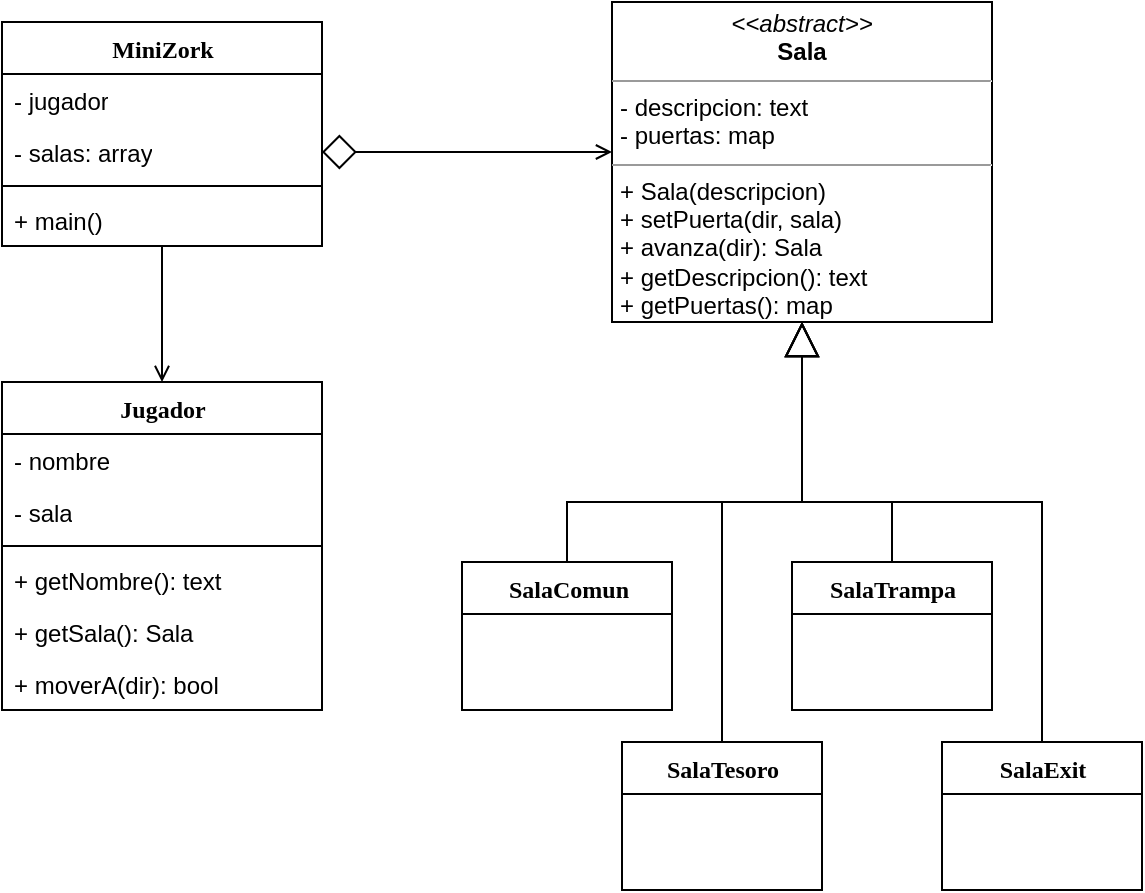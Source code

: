<mxfile version="12.7.9"><diagram name="Page-1" id="6133507b-19e7-1e82-6fc7-422aa6c4b21f"><mxGraphModel dx="816" dy="667" grid="1" gridSize="10" guides="1" tooltips="1" connect="1" arrows="1" fold="1" page="1" pageScale="1" pageWidth="1100" pageHeight="850" background="#ffffff" math="0" shadow="0"><root><mxCell id="0"/><mxCell id="1" parent="0"/><mxCell id="78961159f06e98e8-17" value="Jugador" style="swimlane;html=1;fontStyle=1;align=center;verticalAlign=top;childLayout=stackLayout;horizontal=1;startSize=26;horizontalStack=0;resizeParent=1;resizeLast=0;collapsible=1;marginBottom=0;swimlaneFillColor=#ffffff;rounded=0;shadow=0;comic=0;labelBackgroundColor=none;strokeWidth=1;fillColor=none;fontFamily=Verdana;fontSize=12" parent="1" vertex="1"><mxGeometry x="420" y="220" width="160" height="164" as="geometry"/></mxCell><mxCell id="78961159f06e98e8-23" value="- nombre" style="text;html=1;strokeColor=none;fillColor=none;align=left;verticalAlign=top;spacingLeft=4;spacingRight=4;whiteSpace=wrap;overflow=hidden;rotatable=0;points=[[0,0.5],[1,0.5]];portConstraint=eastwest;" parent="78961159f06e98e8-17" vertex="1"><mxGeometry y="26" width="160" height="26" as="geometry"/></mxCell><mxCell id="78961159f06e98e8-24" value="- sala" style="text;html=1;strokeColor=none;fillColor=none;align=left;verticalAlign=top;spacingLeft=4;spacingRight=4;whiteSpace=wrap;overflow=hidden;rotatable=0;points=[[0,0.5],[1,0.5]];portConstraint=eastwest;" parent="78961159f06e98e8-17" vertex="1"><mxGeometry y="52" width="160" height="26" as="geometry"/></mxCell><mxCell id="78961159f06e98e8-19" value="" style="line;html=1;strokeWidth=1;fillColor=none;align=left;verticalAlign=middle;spacingTop=-1;spacingLeft=3;spacingRight=3;rotatable=0;labelPosition=right;points=[];portConstraint=eastwest;" parent="78961159f06e98e8-17" vertex="1"><mxGeometry y="78" width="160" height="8" as="geometry"/></mxCell><mxCell id="78961159f06e98e8-27" value="+ getNombre(): text" style="text;html=1;strokeColor=none;fillColor=none;align=left;verticalAlign=top;spacingLeft=4;spacingRight=4;whiteSpace=wrap;overflow=hidden;rotatable=0;points=[[0,0.5],[1,0.5]];portConstraint=eastwest;" parent="78961159f06e98e8-17" vertex="1"><mxGeometry y="86" width="160" height="26" as="geometry"/></mxCell><mxCell id="hTbq626JnpjuCLhztbyR-15" value="+ getSala(): Sala" style="text;html=1;strokeColor=none;fillColor=none;align=left;verticalAlign=top;spacingLeft=4;spacingRight=4;whiteSpace=wrap;overflow=hidden;rotatable=0;points=[[0,0.5],[1,0.5]];portConstraint=eastwest;" vertex="1" parent="78961159f06e98e8-17"><mxGeometry y="112" width="160" height="26" as="geometry"/></mxCell><mxCell id="hTbq626JnpjuCLhztbyR-14" value="+ moverA(dir): bool" style="text;html=1;strokeColor=none;fillColor=none;align=left;verticalAlign=top;spacingLeft=4;spacingRight=4;whiteSpace=wrap;overflow=hidden;rotatable=0;points=[[0,0.5],[1,0.5]];portConstraint=eastwest;" vertex="1" parent="78961159f06e98e8-17"><mxGeometry y="138" width="160" height="26" as="geometry"/></mxCell><mxCell id="hTbq626JnpjuCLhztbyR-2" style="edgeStyle=orthogonalEdgeStyle;rounded=0;orthogonalLoop=1;jettySize=auto;html=1;endArrow=block;endFill=0;endSize=15;" edge="1" parent="1" source="78961159f06e98e8-69" target="hTbq626JnpjuCLhztbyR-1"><mxGeometry relative="1" as="geometry"><Array as="points"><mxPoint x="780" y="280"/><mxPoint x="820" y="280"/></Array></mxGeometry></mxCell><mxCell id="78961159f06e98e8-69" value="SalaTesoro" style="swimlane;html=1;fontStyle=1;align=center;verticalAlign=top;childLayout=stackLayout;horizontal=1;startSize=26;horizontalStack=0;resizeParent=1;resizeLast=0;collapsible=1;marginBottom=0;swimlaneFillColor=#ffffff;rounded=0;shadow=0;comic=0;labelBackgroundColor=none;strokeWidth=1;fillColor=none;fontFamily=Verdana;fontSize=12" parent="1" vertex="1"><mxGeometry x="730" y="400" width="100" height="74" as="geometry"/></mxCell><mxCell id="hTbq626JnpjuCLhztbyR-1" value="&lt;p style=&quot;margin: 0px ; margin-top: 4px ; text-align: center&quot;&gt;&lt;i&gt;&amp;lt;&amp;lt;abstract&amp;gt;&amp;gt;&lt;/i&gt;&lt;br&gt;&lt;b&gt;Sala&lt;/b&gt;&lt;/p&gt;&lt;hr size=&quot;1&quot;&gt;&lt;p style=&quot;margin: 0px ; margin-left: 4px&quot;&gt;- descripcion: text&lt;br&gt;- puertas: map&lt;/p&gt;&lt;hr size=&quot;1&quot;&gt;&lt;p style=&quot;margin: 0px ; margin-left: 4px&quot;&gt;+ Sala(descripcion)&lt;/p&gt;&lt;p style=&quot;margin: 0px ; margin-left: 4px&quot;&gt;+ setPuerta(dir, sala)&lt;br&gt;+ avanza(dir): Sala&lt;/p&gt;&lt;p style=&quot;margin: 0px ; margin-left: 4px&quot;&gt;+ getDescripcion(): text&lt;/p&gt;&lt;p style=&quot;margin: 0px ; margin-left: 4px&quot;&gt;+ getPuertas(): map&lt;/p&gt;" style="verticalAlign=top;align=left;overflow=fill;fontSize=12;fontFamily=Helvetica;html=1;rounded=0;shadow=0;comic=0;labelBackgroundColor=none;strokeWidth=1" vertex="1" parent="1"><mxGeometry x="725" y="30" width="190" height="160" as="geometry"/></mxCell><mxCell id="hTbq626JnpjuCLhztbyR-4" style="edgeStyle=orthogonalEdgeStyle;rounded=0;orthogonalLoop=1;jettySize=auto;html=1;exitX=0.5;exitY=0;exitDx=0;exitDy=0;entryX=0.5;entryY=1;entryDx=0;entryDy=0;endArrow=block;endFill=0;endSize=15;" edge="1" parent="1" source="hTbq626JnpjuCLhztbyR-3" target="hTbq626JnpjuCLhztbyR-1"><mxGeometry relative="1" as="geometry"><Array as="points"><mxPoint x="703" y="280"/><mxPoint x="820" y="280"/></Array></mxGeometry></mxCell><mxCell id="hTbq626JnpjuCLhztbyR-3" value="SalaComun" style="swimlane;html=1;fontStyle=1;align=center;verticalAlign=top;childLayout=stackLayout;horizontal=1;startSize=26;horizontalStack=0;resizeParent=1;resizeLast=0;collapsible=1;marginBottom=0;swimlaneFillColor=#ffffff;rounded=0;shadow=0;comic=0;labelBackgroundColor=none;strokeWidth=1;fillColor=none;fontFamily=Verdana;fontSize=12" vertex="1" parent="1"><mxGeometry x="650" y="310" width="105" height="74" as="geometry"/></mxCell><mxCell id="hTbq626JnpjuCLhztbyR-7" style="edgeStyle=orthogonalEdgeStyle;rounded=0;orthogonalLoop=1;jettySize=auto;html=1;exitX=0.5;exitY=0;exitDx=0;exitDy=0;entryX=0.5;entryY=1;entryDx=0;entryDy=0;endArrow=block;endFill=0;endSize=15;" edge="1" parent="1" source="hTbq626JnpjuCLhztbyR-5" target="hTbq626JnpjuCLhztbyR-1"><mxGeometry relative="1" as="geometry"><Array as="points"><mxPoint x="865" y="280"/><mxPoint x="820" y="280"/></Array></mxGeometry></mxCell><mxCell id="hTbq626JnpjuCLhztbyR-5" value="SalaTrampa" style="swimlane;html=1;fontStyle=1;align=center;verticalAlign=top;childLayout=stackLayout;horizontal=1;startSize=26;horizontalStack=0;resizeParent=1;resizeLast=0;collapsible=1;marginBottom=0;swimlaneFillColor=#ffffff;rounded=0;shadow=0;comic=0;labelBackgroundColor=none;strokeWidth=1;fillColor=none;fontFamily=Verdana;fontSize=12" vertex="1" parent="1"><mxGeometry x="815" y="310" width="100" height="74" as="geometry"/></mxCell><mxCell id="hTbq626JnpjuCLhztbyR-8" style="edgeStyle=orthogonalEdgeStyle;rounded=0;orthogonalLoop=1;jettySize=auto;html=1;exitX=0.5;exitY=0;exitDx=0;exitDy=0;entryX=0.5;entryY=1;entryDx=0;entryDy=0;endArrow=block;endFill=0;endSize=15;" edge="1" parent="1" source="hTbq626JnpjuCLhztbyR-6" target="hTbq626JnpjuCLhztbyR-1"><mxGeometry relative="1" as="geometry"><Array as="points"><mxPoint x="940" y="280"/><mxPoint x="820" y="280"/></Array></mxGeometry></mxCell><mxCell id="hTbq626JnpjuCLhztbyR-6" value="SalaExit" style="swimlane;html=1;fontStyle=1;align=center;verticalAlign=top;childLayout=stackLayout;horizontal=1;startSize=26;horizontalStack=0;resizeParent=1;resizeLast=0;collapsible=1;marginBottom=0;swimlaneFillColor=#ffffff;rounded=0;shadow=0;comic=0;labelBackgroundColor=none;strokeWidth=1;fillColor=none;fontFamily=Verdana;fontSize=12" vertex="1" parent="1"><mxGeometry x="890" y="400" width="100" height="74" as="geometry"/></mxCell><mxCell id="hTbq626JnpjuCLhztbyR-18" style="edgeStyle=orthogonalEdgeStyle;rounded=0;orthogonalLoop=1;jettySize=auto;html=1;entryX=0.5;entryY=0;entryDx=0;entryDy=0;startArrow=none;startFill=0;startSize=15;endArrow=open;endFill=0;endSize=6;" edge="1" parent="1" source="hTbq626JnpjuCLhztbyR-9" target="78961159f06e98e8-17"><mxGeometry relative="1" as="geometry"/></mxCell><mxCell id="hTbq626JnpjuCLhztbyR-9" value="MiniZork" style="swimlane;html=1;fontStyle=1;align=center;verticalAlign=top;childLayout=stackLayout;horizontal=1;startSize=26;horizontalStack=0;resizeParent=1;resizeLast=0;collapsible=1;marginBottom=0;swimlaneFillColor=#ffffff;rounded=0;shadow=0;comic=0;labelBackgroundColor=none;strokeWidth=1;fillColor=none;fontFamily=Verdana;fontSize=12" vertex="1" parent="1"><mxGeometry x="420" y="40" width="160" height="112" as="geometry"/></mxCell><mxCell id="hTbq626JnpjuCLhztbyR-10" value="- jugador" style="text;html=1;strokeColor=none;fillColor=none;align=left;verticalAlign=top;spacingLeft=4;spacingRight=4;whiteSpace=wrap;overflow=hidden;rotatable=0;points=[[0,0.5],[1,0.5]];portConstraint=eastwest;" vertex="1" parent="hTbq626JnpjuCLhztbyR-9"><mxGeometry y="26" width="160" height="26" as="geometry"/></mxCell><mxCell id="hTbq626JnpjuCLhztbyR-16" value="- salas: array" style="text;html=1;strokeColor=none;fillColor=none;align=left;verticalAlign=top;spacingLeft=4;spacingRight=4;whiteSpace=wrap;overflow=hidden;rotatable=0;points=[[0,0.5],[1,0.5]];portConstraint=eastwest;" vertex="1" parent="hTbq626JnpjuCLhztbyR-9"><mxGeometry y="52" width="160" height="26" as="geometry"/></mxCell><mxCell id="hTbq626JnpjuCLhztbyR-12" value="" style="line;html=1;strokeWidth=1;fillColor=none;align=left;verticalAlign=middle;spacingTop=-1;spacingLeft=3;spacingRight=3;rotatable=0;labelPosition=right;points=[];portConstraint=eastwest;" vertex="1" parent="hTbq626JnpjuCLhztbyR-9"><mxGeometry y="78" width="160" height="8" as="geometry"/></mxCell><mxCell id="hTbq626JnpjuCLhztbyR-13" value="+ main()" style="text;html=1;strokeColor=none;fillColor=none;align=left;verticalAlign=top;spacingLeft=4;spacingRight=4;whiteSpace=wrap;overflow=hidden;rotatable=0;points=[[0,0.5],[1,0.5]];portConstraint=eastwest;" vertex="1" parent="hTbq626JnpjuCLhztbyR-9"><mxGeometry y="86" width="160" height="26" as="geometry"/></mxCell><mxCell id="hTbq626JnpjuCLhztbyR-17" style="edgeStyle=orthogonalEdgeStyle;rounded=0;orthogonalLoop=1;jettySize=auto;html=1;exitX=1;exitY=0.5;exitDx=0;exitDy=0;endArrow=open;endFill=0;endSize=6;startArrow=diamond;startFill=0;startSize=15;" edge="1" parent="1" source="hTbq626JnpjuCLhztbyR-16"><mxGeometry relative="1" as="geometry"><mxPoint x="725" y="105" as="targetPoint"/></mxGeometry></mxCell></root></mxGraphModel></diagram></mxfile>